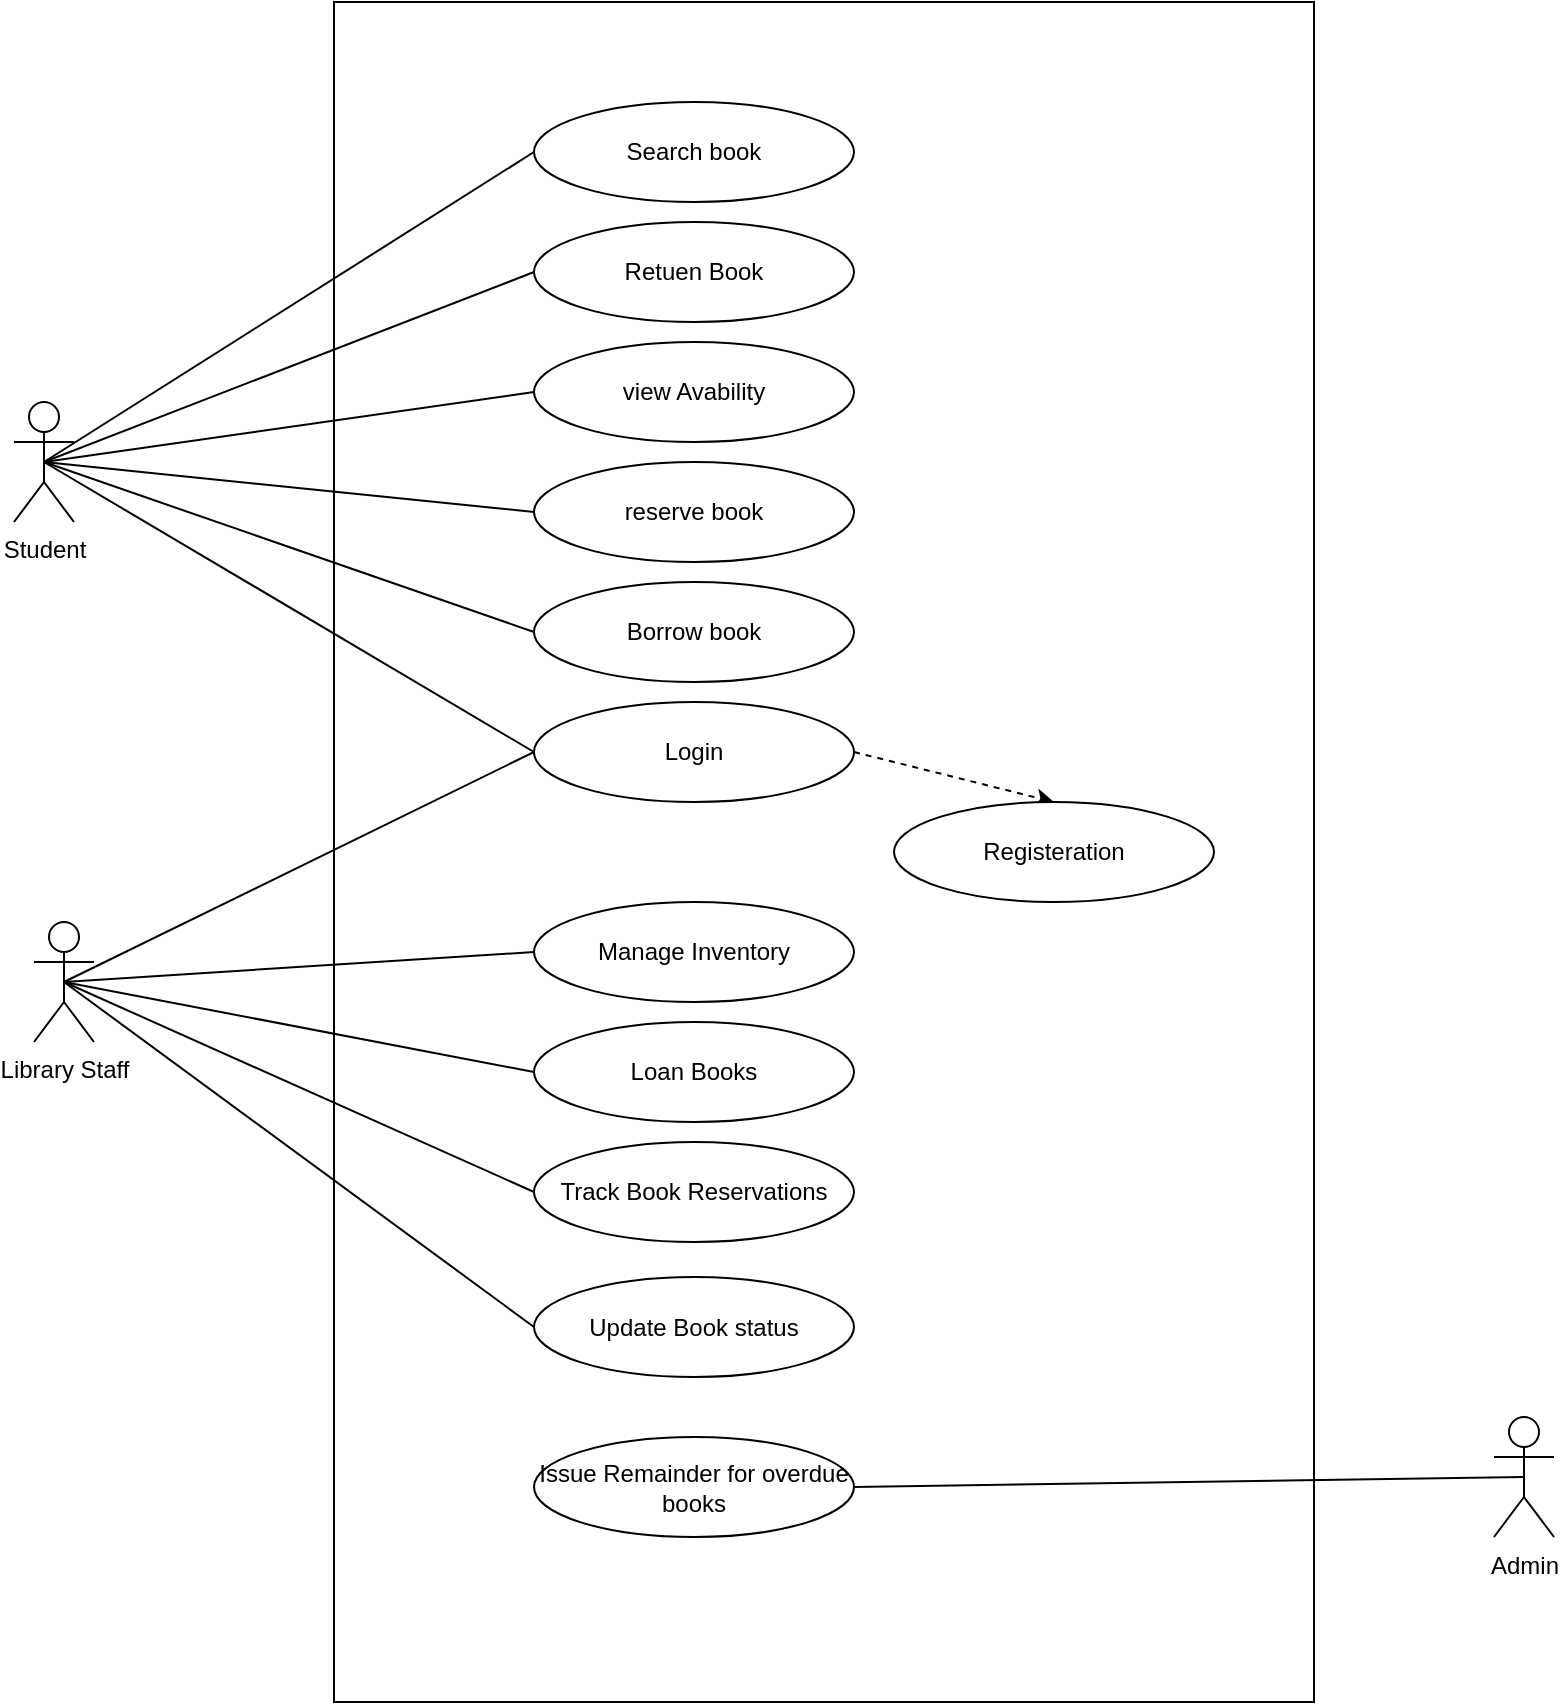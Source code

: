 <mxfile version="26.1.1">
  <diagram name="Page-1" id="sqhhU2AWH7weYtrHZ-3t">
    <mxGraphModel dx="2171" dy="1498" grid="1" gridSize="10" guides="1" tooltips="1" connect="1" arrows="1" fold="1" page="1" pageScale="1" pageWidth="850" pageHeight="1100" math="0" shadow="0">
      <root>
        <mxCell id="0" />
        <mxCell id="1" parent="0" />
        <mxCell id="jWPt5ZFizoyf-sGHTQFO-1" value="Student" style="shape=umlActor;verticalLabelPosition=bottom;verticalAlign=top;html=1;outlineConnect=0;" vertex="1" parent="1">
          <mxGeometry x="30" y="240" width="30" height="60" as="geometry" />
        </mxCell>
        <mxCell id="jWPt5ZFizoyf-sGHTQFO-2" value="Library Staff" style="shape=umlActor;verticalLabelPosition=bottom;verticalAlign=top;html=1;outlineConnect=0;" vertex="1" parent="1">
          <mxGeometry x="40" y="500" width="30" height="60" as="geometry" />
        </mxCell>
        <mxCell id="jWPt5ZFizoyf-sGHTQFO-4" value="Admin&lt;div&gt;&lt;br&gt;&lt;/div&gt;" style="shape=umlActor;verticalLabelPosition=bottom;verticalAlign=top;html=1;outlineConnect=0;" vertex="1" parent="1">
          <mxGeometry x="770" y="747.5" width="30" height="60" as="geometry" />
        </mxCell>
        <mxCell id="jWPt5ZFizoyf-sGHTQFO-5" value="Borrow book" style="ellipse;whiteSpace=wrap;html=1;" vertex="1" parent="1">
          <mxGeometry x="290" y="330" width="160" height="50" as="geometry" />
        </mxCell>
        <mxCell id="jWPt5ZFizoyf-sGHTQFO-6" value="Loan Books" style="ellipse;whiteSpace=wrap;html=1;" vertex="1" parent="1">
          <mxGeometry x="290" y="550" width="160" height="50" as="geometry" />
        </mxCell>
        <mxCell id="jWPt5ZFizoyf-sGHTQFO-7" value="Login" style="ellipse;whiteSpace=wrap;html=1;" vertex="1" parent="1">
          <mxGeometry x="290" y="390" width="160" height="50" as="geometry" />
        </mxCell>
        <mxCell id="jWPt5ZFizoyf-sGHTQFO-8" value="view Avability" style="ellipse;whiteSpace=wrap;html=1;" vertex="1" parent="1">
          <mxGeometry x="290" y="210" width="160" height="50" as="geometry" />
        </mxCell>
        <mxCell id="jWPt5ZFizoyf-sGHTQFO-9" value="Search book" style="ellipse;whiteSpace=wrap;html=1;" vertex="1" parent="1">
          <mxGeometry x="290" y="90" width="160" height="50" as="geometry" />
        </mxCell>
        <mxCell id="jWPt5ZFizoyf-sGHTQFO-10" value="Issue Remainder for overdue books" style="ellipse;whiteSpace=wrap;html=1;" vertex="1" parent="1">
          <mxGeometry x="290" y="757.5" width="160" height="50" as="geometry" />
        </mxCell>
        <mxCell id="jWPt5ZFizoyf-sGHTQFO-12" value="reserve book" style="ellipse;whiteSpace=wrap;html=1;" vertex="1" parent="1">
          <mxGeometry x="290" y="270" width="160" height="50" as="geometry" />
        </mxCell>
        <mxCell id="jWPt5ZFizoyf-sGHTQFO-14" value="Track Book Reservations" style="ellipse;whiteSpace=wrap;html=1;" vertex="1" parent="1">
          <mxGeometry x="290" y="610" width="160" height="50" as="geometry" />
        </mxCell>
        <mxCell id="jWPt5ZFizoyf-sGHTQFO-15" value="Retuen Book" style="ellipse;whiteSpace=wrap;html=1;" vertex="1" parent="1">
          <mxGeometry x="290" y="150" width="160" height="50" as="geometry" />
        </mxCell>
        <mxCell id="jWPt5ZFizoyf-sGHTQFO-20" value="Manage Inventory" style="ellipse;whiteSpace=wrap;html=1;" vertex="1" parent="1">
          <mxGeometry x="290" y="490" width="160" height="50" as="geometry" />
        </mxCell>
        <mxCell id="jWPt5ZFizoyf-sGHTQFO-33" value="" style="rounded=0;whiteSpace=wrap;html=1;fillColor=none;" vertex="1" parent="1">
          <mxGeometry x="190" y="40" width="490" height="850" as="geometry" />
        </mxCell>
        <mxCell id="jWPt5ZFizoyf-sGHTQFO-34" value="Update Book status" style="ellipse;whiteSpace=wrap;html=1;" vertex="1" parent="1">
          <mxGeometry x="290" y="677.5" width="160" height="50" as="geometry" />
        </mxCell>
        <mxCell id="jWPt5ZFizoyf-sGHTQFO-37" value="" style="endArrow=none;html=1;rounded=0;exitX=0.5;exitY=0.5;exitDx=0;exitDy=0;exitPerimeter=0;entryX=0;entryY=0.5;entryDx=0;entryDy=0;" edge="1" parent="1" source="jWPt5ZFizoyf-sGHTQFO-1" target="jWPt5ZFizoyf-sGHTQFO-9">
          <mxGeometry width="50" height="50" relative="1" as="geometry">
            <mxPoint x="80" y="270" as="sourcePoint" />
            <mxPoint x="130" y="220" as="targetPoint" />
          </mxGeometry>
        </mxCell>
        <mxCell id="jWPt5ZFizoyf-sGHTQFO-38" value="" style="endArrow=none;html=1;rounded=0;exitX=0.5;exitY=0.5;exitDx=0;exitDy=0;exitPerimeter=0;entryX=0;entryY=0.5;entryDx=0;entryDy=0;" edge="1" parent="1" source="jWPt5ZFizoyf-sGHTQFO-1" target="jWPt5ZFizoyf-sGHTQFO-15">
          <mxGeometry width="50" height="50" relative="1" as="geometry">
            <mxPoint x="55" y="280.5" as="sourcePoint" />
            <mxPoint x="300" y="125.5" as="targetPoint" />
          </mxGeometry>
        </mxCell>
        <mxCell id="jWPt5ZFizoyf-sGHTQFO-39" value="" style="endArrow=none;html=1;rounded=0;exitX=0.5;exitY=0.5;exitDx=0;exitDy=0;exitPerimeter=0;entryX=0;entryY=0.5;entryDx=0;entryDy=0;" edge="1" parent="1" source="jWPt5ZFizoyf-sGHTQFO-1" target="jWPt5ZFizoyf-sGHTQFO-8">
          <mxGeometry width="50" height="50" relative="1" as="geometry">
            <mxPoint x="65" y="290.5" as="sourcePoint" />
            <mxPoint x="310" y="135.5" as="targetPoint" />
          </mxGeometry>
        </mxCell>
        <mxCell id="jWPt5ZFizoyf-sGHTQFO-40" value="" style="endArrow=none;html=1;rounded=0;entryX=0;entryY=0.5;entryDx=0;entryDy=0;exitX=0.5;exitY=0.5;exitDx=0;exitDy=0;exitPerimeter=0;" edge="1" parent="1" source="jWPt5ZFizoyf-sGHTQFO-1" target="jWPt5ZFizoyf-sGHTQFO-12">
          <mxGeometry width="50" height="50" relative="1" as="geometry">
            <mxPoint x="75" y="300.5" as="sourcePoint" />
            <mxPoint x="320" y="145.5" as="targetPoint" />
          </mxGeometry>
        </mxCell>
        <mxCell id="jWPt5ZFizoyf-sGHTQFO-41" value="" style="endArrow=none;html=1;rounded=0;exitX=0.5;exitY=0.5;exitDx=0;exitDy=0;exitPerimeter=0;entryX=0;entryY=0.5;entryDx=0;entryDy=0;" edge="1" parent="1" source="jWPt5ZFizoyf-sGHTQFO-1" target="jWPt5ZFizoyf-sGHTQFO-5">
          <mxGeometry width="50" height="50" relative="1" as="geometry">
            <mxPoint x="85" y="310.5" as="sourcePoint" />
            <mxPoint x="330" y="155.5" as="targetPoint" />
          </mxGeometry>
        </mxCell>
        <mxCell id="jWPt5ZFizoyf-sGHTQFO-43" value="" style="endArrow=none;html=1;rounded=0;exitX=0.5;exitY=0.5;exitDx=0;exitDy=0;exitPerimeter=0;entryX=0;entryY=0.5;entryDx=0;entryDy=0;" edge="1" parent="1" source="jWPt5ZFizoyf-sGHTQFO-1" target="jWPt5ZFizoyf-sGHTQFO-7">
          <mxGeometry width="50" height="50" relative="1" as="geometry">
            <mxPoint x="55" y="280.5" as="sourcePoint" />
            <mxPoint x="300" y="365.5" as="targetPoint" />
          </mxGeometry>
        </mxCell>
        <mxCell id="jWPt5ZFizoyf-sGHTQFO-44" value="" style="endArrow=none;html=1;rounded=0;entryX=0;entryY=0.5;entryDx=0;entryDy=0;exitX=0.5;exitY=0.5;exitDx=0;exitDy=0;exitPerimeter=0;" edge="1" parent="1" source="jWPt5ZFizoyf-sGHTQFO-2" target="jWPt5ZFizoyf-sGHTQFO-7">
          <mxGeometry width="50" height="50" relative="1" as="geometry">
            <mxPoint x="65" y="290.5" as="sourcePoint" />
            <mxPoint x="310" y="375.5" as="targetPoint" />
          </mxGeometry>
        </mxCell>
        <mxCell id="jWPt5ZFizoyf-sGHTQFO-45" value="" style="endArrow=none;html=1;rounded=0;exitX=0.5;exitY=0.5;exitDx=0;exitDy=0;exitPerimeter=0;entryX=0;entryY=0.5;entryDx=0;entryDy=0;" edge="1" parent="1" source="jWPt5ZFizoyf-sGHTQFO-2" target="jWPt5ZFizoyf-sGHTQFO-20">
          <mxGeometry width="50" height="50" relative="1" as="geometry">
            <mxPoint x="75" y="300.5" as="sourcePoint" />
            <mxPoint x="320" y="385.5" as="targetPoint" />
          </mxGeometry>
        </mxCell>
        <mxCell id="jWPt5ZFizoyf-sGHTQFO-46" value="" style="endArrow=none;html=1;rounded=0;exitX=0.5;exitY=0.5;exitDx=0;exitDy=0;exitPerimeter=0;entryX=0;entryY=0.5;entryDx=0;entryDy=0;" edge="1" parent="1" source="jWPt5ZFizoyf-sGHTQFO-2" target="jWPt5ZFizoyf-sGHTQFO-6">
          <mxGeometry width="50" height="50" relative="1" as="geometry">
            <mxPoint x="65" y="540.5" as="sourcePoint" />
            <mxPoint x="300" y="525.5" as="targetPoint" />
          </mxGeometry>
        </mxCell>
        <mxCell id="jWPt5ZFizoyf-sGHTQFO-47" value="" style="endArrow=none;html=1;rounded=0;exitX=0.5;exitY=0.5;exitDx=0;exitDy=0;exitPerimeter=0;entryX=0;entryY=0.5;entryDx=0;entryDy=0;" edge="1" parent="1" source="jWPt5ZFizoyf-sGHTQFO-2" target="jWPt5ZFizoyf-sGHTQFO-14">
          <mxGeometry width="50" height="50" relative="1" as="geometry">
            <mxPoint x="75" y="550.5" as="sourcePoint" />
            <mxPoint x="310" y="535.5" as="targetPoint" />
          </mxGeometry>
        </mxCell>
        <mxCell id="jWPt5ZFizoyf-sGHTQFO-48" value="" style="endArrow=none;html=1;rounded=0;exitX=0.5;exitY=0.5;exitDx=0;exitDy=0;exitPerimeter=0;entryX=0;entryY=0.5;entryDx=0;entryDy=0;" edge="1" parent="1" source="jWPt5ZFizoyf-sGHTQFO-2" target="jWPt5ZFizoyf-sGHTQFO-34">
          <mxGeometry width="50" height="50" relative="1" as="geometry">
            <mxPoint x="85" y="560.5" as="sourcePoint" />
            <mxPoint x="320" y="545.5" as="targetPoint" />
          </mxGeometry>
        </mxCell>
        <mxCell id="jWPt5ZFizoyf-sGHTQFO-49" value="" style="endArrow=none;html=1;rounded=0;exitX=1;exitY=0.5;exitDx=0;exitDy=0;entryX=0.5;entryY=0.5;entryDx=0;entryDy=0;entryPerimeter=0;" edge="1" parent="1" source="jWPt5ZFizoyf-sGHTQFO-10" target="jWPt5ZFizoyf-sGHTQFO-4">
          <mxGeometry width="50" height="50" relative="1" as="geometry">
            <mxPoint x="440" y="885" as="sourcePoint" />
            <mxPoint x="675" y="870" as="targetPoint" />
          </mxGeometry>
        </mxCell>
        <mxCell id="jWPt5ZFizoyf-sGHTQFO-50" style="shape=connector;rounded=0;orthogonalLoop=1;jettySize=auto;html=1;strokeColor=default;align=center;verticalAlign=middle;fontFamily=Helvetica;fontSize=11;fontColor=default;labelBackgroundColor=default;endArrow=classic;entryX=0.5;entryY=0;entryDx=0;entryDy=0;dashed=1;exitX=1;exitY=0.5;exitDx=0;exitDy=0;" edge="1" parent="1" target="jWPt5ZFizoyf-sGHTQFO-51" source="jWPt5ZFizoyf-sGHTQFO-7">
          <mxGeometry relative="1" as="geometry">
            <mxPoint x="640" y="487.5" as="targetPoint" />
            <mxPoint x="580" y="397.5" as="sourcePoint" />
          </mxGeometry>
        </mxCell>
        <mxCell id="jWPt5ZFizoyf-sGHTQFO-51" value="Registeration" style="ellipse;whiteSpace=wrap;html=1;" vertex="1" parent="1">
          <mxGeometry x="470" y="440" width="160" height="50" as="geometry" />
        </mxCell>
      </root>
    </mxGraphModel>
  </diagram>
</mxfile>
